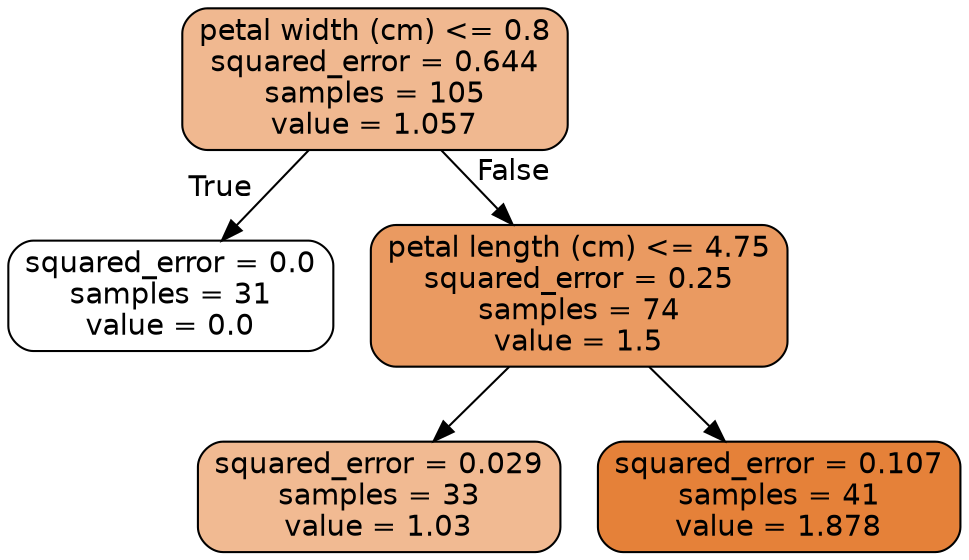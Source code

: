 digraph Tree {
node [shape=box, style="filled, rounded", color="black", fontname="helvetica"] ;
edge [fontname="helvetica"] ;
0 [label="petal width (cm) <= 0.8\nsquared_error = 0.644\nsamples = 105\nvalue = 1.057", fillcolor="#f0b890"] ;
1 [label="squared_error = 0.0\nsamples = 31\nvalue = 0.0", fillcolor="#ffffff"] ;
0 -> 1 [labeldistance=2.5, labelangle=45, headlabel="True"] ;
2 [label="petal length (cm) <= 4.75\nsquared_error = 0.25\nsamples = 74\nvalue = 1.5", fillcolor="#ea9a61"] ;
0 -> 2 [labeldistance=2.5, labelangle=-45, headlabel="False"] ;
3 [label="squared_error = 0.029\nsamples = 33\nvalue = 1.03", fillcolor="#f1ba92"] ;
2 -> 3 ;
4 [label="squared_error = 0.107\nsamples = 41\nvalue = 1.878", fillcolor="#e58139"] ;
2 -> 4 ;
}